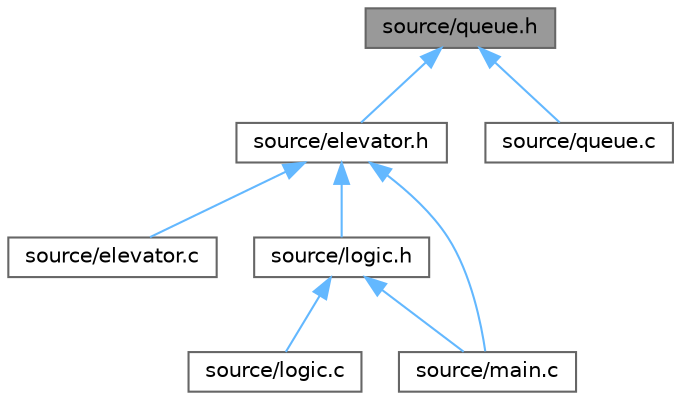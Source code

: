 digraph "source/queue.h"
{
 // LATEX_PDF_SIZE
  bgcolor="transparent";
  edge [fontname=Helvetica,fontsize=10,labelfontname=Helvetica,labelfontsize=10];
  node [fontname=Helvetica,fontsize=10,shape=box,height=0.2,width=0.4];
  Node1 [id="Node000001",label="source/queue.h",height=0.2,width=0.4,color="gray40", fillcolor="grey60", style="filled", fontcolor="black",tooltip="Functions needed to do operations on the queue and the struct for the queue itself."];
  Node1 -> Node2 [id="edge8_Node000001_Node000002",dir="back",color="steelblue1",style="solid",tooltip=" "];
  Node2 [id="Node000002",label="source/elevator.h",height=0.2,width=0.4,color="grey40", fillcolor="white", style="filled",URL="$elevator_8h.html",tooltip="h-file containing functions needed for the elevator and the elevator-struct itself"];
  Node2 -> Node3 [id="edge9_Node000002_Node000003",dir="back",color="steelblue1",style="solid",tooltip=" "];
  Node3 [id="Node000003",label="source/elevator.c",height=0.2,width=0.4,color="grey40", fillcolor="white", style="filled",URL="$elevator_8c_source.html",tooltip=" "];
  Node2 -> Node4 [id="edge10_Node000002_Node000004",dir="back",color="steelblue1",style="solid",tooltip=" "];
  Node4 [id="Node000004",label="source/logic.h",height=0.2,width=0.4,color="grey40", fillcolor="white", style="filled",URL="$logic_8h.html",tooltip="Contains the function needed to sort the order for a floor once a button for that floor is pressed."];
  Node4 -> Node5 [id="edge11_Node000004_Node000005",dir="back",color="steelblue1",style="solid",tooltip=" "];
  Node5 [id="Node000005",label="source/logic.c",height=0.2,width=0.4,color="grey40", fillcolor="white", style="filled",URL="$logic_8c_source.html",tooltip=" "];
  Node4 -> Node6 [id="edge12_Node000004_Node000006",dir="back",color="steelblue1",style="solid",tooltip=" "];
  Node6 [id="Node000006",label="source/main.c",height=0.2,width=0.4,color="grey40", fillcolor="white", style="filled",URL="$main_8c_source.html",tooltip=" "];
  Node2 -> Node6 [id="edge13_Node000002_Node000006",dir="back",color="steelblue1",style="solid",tooltip=" "];
  Node1 -> Node7 [id="edge14_Node000001_Node000007",dir="back",color="steelblue1",style="solid",tooltip=" "];
  Node7 [id="Node000007",label="source/queue.c",height=0.2,width=0.4,color="grey40", fillcolor="white", style="filled",URL="$queue_8c_source.html",tooltip=" "];
}
